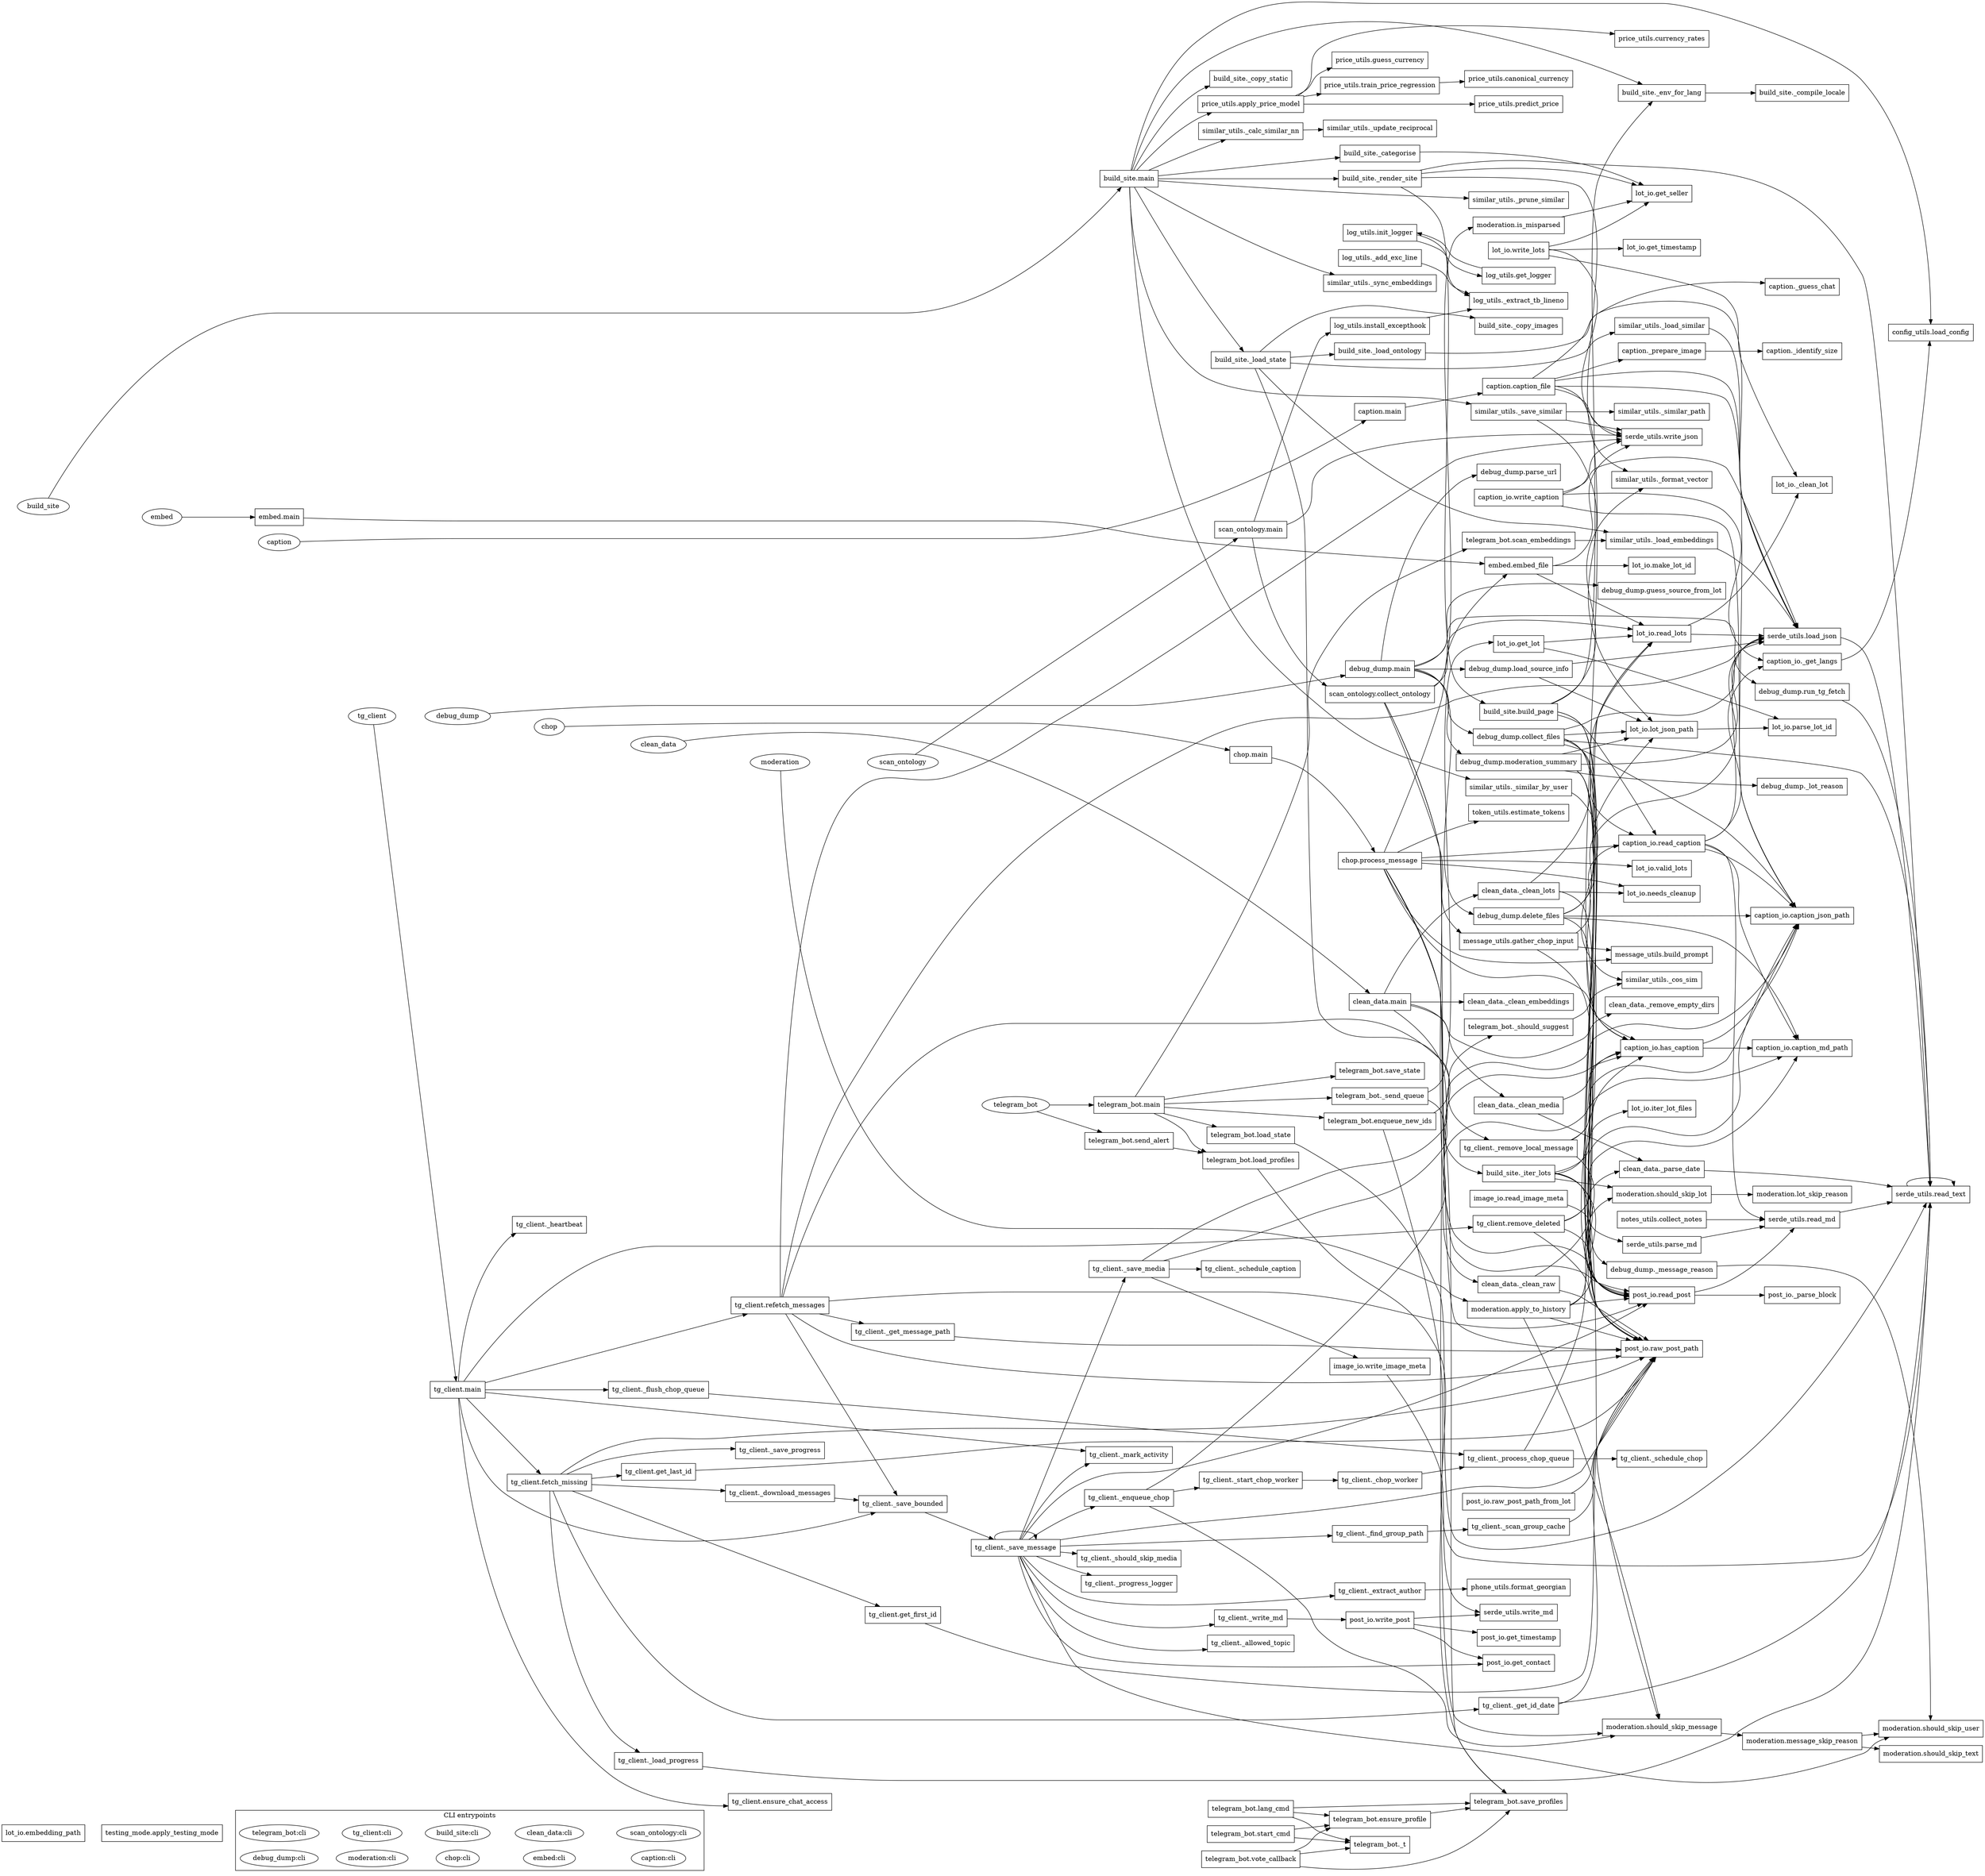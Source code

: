 digraph callgraph {
	graph [rankdir=LR];
	subgraph cluster_cli {
		graph [label="CLI entrypoints",
			rank=same
		];
		"telegram_bot:cli"	[shape=ellipse,
			tooltip="Command line entrypoint"];
		"tg_client:cli"	[shape=ellipse,
			tooltip="Command line entrypoint"];
		"build_site:cli"	[shape=ellipse,
			tooltip="Command line entrypoint"];
		"clean_data:cli"	[shape=ellipse,
			tooltip="Command line entrypoint"];
		"scan_ontology:cli"	[shape=ellipse,
			tooltip="Command line entrypoint"];
		"debug_dump:cli"	[shape=ellipse,
			tooltip="Command line entrypoint"];
		"moderation:cli"	[shape=ellipse,
			tooltip="Command line entrypoint"];
		"chop:cli"	[shape=ellipse,
			tooltip="Command line entrypoint"];
		"embed:cli"	[shape=ellipse,
			tooltip="Command line entrypoint"];
		"caption:cli"	[shape=ellipse,
			tooltip="Command line entrypoint"];
	}
	"post_io._parse_block"	[shape=box,
		tooltip="Return metadata dict and remaining body from ``text``."];
	"post_io.get_contact"	[shape=box,
		tooltip="Return a contact identifier from ``meta`` or ``None`` when missing."];
	"post_io.get_timestamp"	[shape=box,
		tooltip="Return ``meta['date']`` as a timezone-aware ``datetime``."];
	"post_io.read_post"	[shape=box,
		tooltip="Return metadata dictionary and body text for ``path``."];
	"post_io.read_post" -> "post_io._parse_block"	[minlen=1];
	"serde_utils.read_md"	[shape=box,
		tooltip="Alias for :func:`read_text` used for Markdown files."];
	"post_io.read_post" -> "serde_utils.read_md";
	"post_io.write_post"	[shape=box,
		tooltip="Write metadata and body as a Markdown post."];
	"post_io.write_post" -> "post_io.get_contact";
	"post_io.write_post" -> "post_io.get_timestamp"	[minlen=1];
	"serde_utils.write_md"	[shape=box,
		tooltip="Write ``text`` to ``path`` ensuring a trailing newline."];
	"post_io.write_post" -> "serde_utils.write_md";
	"post_io.raw_post_path"	[shape=box,
		tooltip="Return absolute message path for ``rel`` under ``root``."];
	"post_io.raw_post_path_from_lot"	[shape=box,
		tooltip="Return raw post path referenced by ``lot`` or ``None``."];
	"post_io.raw_post_path_from_lot" -> "post_io.raw_post_path"	[minlen=1];
	"telegram_bot._t"	[shape=box,
		tooltip="Return ``text`` translated to ``lang`` using gettext files."];
	"telegram_bot.ensure_profile"	[shape=box,
		tooltip="Return profile for ``uid`` creating one if needed."];
	"telegram_bot.save_profiles"	[shape=box,
		tooltip="Write ``profiles`` to disk."];
	"telegram_bot.ensure_profile" -> "telegram_bot.save_profiles";
	"telegram_bot.load_profiles"	[shape=box,
		tooltip="Populate the global ``profiles`` mapping."];
	"serde_utils.read_text"	[shape=box,
		tooltip="Return file contents as UTF-8 or empty string when missing."];
	"telegram_bot.load_profiles" -> "serde_utils.read_text";
	"telegram_bot.load_state"	[shape=box,
		tooltip="Populate ``processed_ids`` from ``STATE_PATH``."];
	"telegram_bot.load_state" -> "serde_utils.read_text";
	"telegram_bot.save_state"	[shape=box];
	"telegram_bot.scan_embeddings"	[shape=box,
		tooltip="Load new embeddings and return list of new lot ids."];
	"similar_utils._load_embeddings"	[shape=box,
		tooltip="Return mapping of lot id to embedding vector."];
	"telegram_bot.scan_embeddings" -> "similar_utils._load_embeddings";
	"telegram_bot._should_suggest"	[shape=box];
	"similar_utils._cos_sim"	[shape=box,
		tooltip="Return cosine similarity between two embeddings."];
	"telegram_bot._should_suggest" -> "similar_utils._cos_sim";
	"telegram_bot.enqueue_new_ids"	[shape=box];
	"telegram_bot.enqueue_new_ids" -> "telegram_bot.save_profiles";
	"telegram_bot.enqueue_new_ids" -> "telegram_bot._should_suggest"	[minlen=1];
	"telegram_bot._send_queue"	[shape=box,
		tooltip="Send next lot from each user queue via ``app``."];
	"telegram_bot._send_queue" -> "telegram_bot.save_profiles";
	"lot_io.get_lot"	[shape=box,
		tooltip="Return the lot identified by ``lot_id`` or ``None`` when missing."];
	"telegram_bot._send_queue" -> "lot_io.get_lot";
	"telegram_bot.send_alert"	[shape=box,
		tooltip="Broadcast ``text`` to all registered users."];
	"telegram_bot.send_alert" -> "telegram_bot.load_profiles";
	"telegram_bot.start_cmd"	[shape=box,
		tooltip="Register the user and confirm startup."];
	"telegram_bot.start_cmd" -> "telegram_bot._t";
	"telegram_bot.start_cmd" -> "telegram_bot.ensure_profile";
	"telegram_bot.lang_cmd"	[shape=box,
		tooltip="Set preferred language or list available choices."];
	"telegram_bot.lang_cmd" -> "telegram_bot._t";
	"telegram_bot.lang_cmd" -> "telegram_bot.ensure_profile";
	"telegram_bot.lang_cmd" -> "telegram_bot.save_profiles";
	"telegram_bot.vote_callback"	[shape=box,
		tooltip="Handle inline button presses for lot feedback."];
	"telegram_bot.vote_callback" -> "telegram_bot._t";
	"telegram_bot.vote_callback" -> "telegram_bot.ensure_profile";
	"telegram_bot.vote_callback" -> "telegram_bot.save_profiles";
	"telegram_bot.main"	[shape=box,
		tooltip="Run the Telegram recommendation bot."];
	"telegram_bot.main" -> "telegram_bot.load_profiles";
	"telegram_bot.main" -> "telegram_bot.load_state"	[minlen=1];
	"telegram_bot.main" -> "telegram_bot.save_state"	[minlen=2];
	"telegram_bot.main" -> "telegram_bot.scan_embeddings"	[minlen=3];
	"telegram_bot.main" -> "telegram_bot.enqueue_new_ids";
	"telegram_bot.main" -> "telegram_bot._send_queue";
	"token_utils.estimate_tokens"	[shape=box,
		tooltip="Return a naive token count approximation."];
	"tg_client._mark_activity"	[shape=box,
		tooltip="Update ``_last_event`` to the current time."];
	"tg_client._heartbeat"	[shape=box,
		tooltip="Periodically log a heartbeat and warn if idle for too long."];
	"tg_client._progress_logger"	[shape=box,
		tooltip="Return a progress callback that logs received bytes."];
	"tg_client._write_md"	[shape=box,
		tooltip="Helper to store a raw post in Markdown format."];
	"tg_client._write_md" -> "post_io.write_post";
	"tg_client._scan_group_cache"	[shape=box,
		tooltip="Build group_id -> Path mapping for ``chat`` quickly."];
	"tg_client._scan_group_cache" -> "post_io.raw_post_path";
	"tg_client._find_group_path"	[shape=box,
		tooltip="Return stored message path for ``group_id`` if known."];
	"tg_client._find_group_path" -> "tg_client._scan_group_cache"	[minlen=1];
	"tg_client._get_message_path"	[shape=box,
		tooltip="Return path of stored message ``msg_id`` in ``chat`` if any."];
	"tg_client._get_message_path" -> "post_io.raw_post_path";
	"tg_client._should_skip_media"	[shape=box,
		tooltip="Return reason string if ``msg`` media should be skipped."];
	"tg_client._allowed_topic"	[shape=box,
		tooltip="Return ``True`` if ``msg`` belongs to an allowed forum topic."];
	"tg_client._extract_author"	[shape=box,
		tooltip="Return a metadata dictionary describing the message author."];
	"phone_utils.format_georgian"	[shape=box,
		tooltip="Return ``phone`` in ``+995...`` format if possible."];
	"tg_client._extract_author" -> "phone_utils.format_georgian"	[minlen=1];
	"tg_client._schedule_caption"	[shape=box,
		tooltip="Run captioning in a separate process so downloads continue."];
	"tg_client._schedule_chop"	[shape=box,
		tooltip="Run lot extraction in a separate process."];
	"tg_client._enqueue_chop"	[shape=box,
		tooltip="Queue ``path`` for chopping once captions are available."];
	"tg_client._start_chop_worker"	[shape=box,
		tooltip="Ensure the chop queue worker task is running."];
	"tg_client._enqueue_chop" -> "tg_client._start_chop_worker"	[minlen=1];
	"caption_io.has_caption"	[shape=box,
		tooltip="Return ``True`` when any caption exists for ``image``."];
	"tg_client._enqueue_chop" -> "caption_io.has_caption";
	"moderation.should_skip_message"	[shape=box,
		tooltip="Return ``True`` when the raw Telegram message should be ignored."];
	"tg_client._enqueue_chop" -> "moderation.should_skip_message";
	"tg_client._chop_worker"	[shape=box,
		tooltip="Background task processing ``_CHOP_QUEUE``."];
	"tg_client._start_chop_worker" -> "tg_client._chop_worker"	[minlen=1];
	"tg_client._process_chop_queue"	[shape=box,
		tooltip="Check queued posts and chop cooled down ones."];
	"tg_client._process_chop_queue" -> "tg_client._schedule_chop"	[minlen=1];
	"tg_client._process_chop_queue" -> "caption_io.has_caption";
	"tg_client._chop_worker" -> "tg_client._process_chop_queue";
	"tg_client._flush_chop_queue"	[shape=box,
		tooltip="Run the chop worker until the queue is empty and cancel it."];
	"tg_client._flush_chop_queue" -> "tg_client._process_chop_queue";
	"tg_client._get_id_date"	[shape=box,
		tooltip="Return the stored date for ``msg_id`` in ``chat`` if available."];
	"tg_client._get_id_date" -> "post_io.raw_post_path";
	"tg_client._get_id_date" -> "serde_utils.read_text";
	"tg_client._load_progress"	[shape=box,
		tooltip="Return saved resume timestamp for ``chat`` if available."];
	"tg_client._load_progress" -> "serde_utils.read_text";
	"tg_client._save_progress"	[shape=box,
		tooltip="Persist resume timestamp for ``chat`` to ``STATE_DIR``."];
	"tg_client.get_first_id"	[shape=box,
		tooltip="Return the smallest saved message id for ``chat``."];
	"tg_client.get_first_id" -> "post_io.raw_post_path";
	"tg_client.get_last_id"	[shape=box,
		tooltip="Return the highest saved message id for ``chat``."];
	"tg_client.get_last_id" -> "post_io.raw_post_path";
	"tg_client._save_message"	[shape=box,
		tooltip="Write ``msg`` to disk with metadata and any media references.

Returns the path of the stored message or ``None`` when skipped."];
	"tg_client._save_message" -> "post_io.get_contact";
	"tg_client._save_message" -> "post_io.read_post";
	"tg_client._save_message" -> "post_io.raw_post_path";
	"tg_client._save_message" -> "tg_client._mark_activity";
	"tg_client._save_message" -> "tg_client._progress_logger"	[minlen=1];
	"tg_client._save_message" -> "tg_client._write_md"	[minlen=2];
	"tg_client._save_message" -> "tg_client._find_group_path"	[minlen=3];
	"tg_client._save_message" -> "tg_client._should_skip_media"	[minlen=1];
	"tg_client._save_message" -> "tg_client._allowed_topic"	[minlen=2];
	"tg_client._save_message" -> "tg_client._extract_author"	[minlen=3];
	"tg_client._save_message" -> "tg_client._enqueue_chop";
	"tg_client._save_message" -> "tg_client._save_message";
	"tg_client._save_media"	[shape=box,
		tooltip="Store ``data`` and return relative file path."];
	"tg_client._save_message" -> "tg_client._save_media";
	"moderation.should_skip_user"	[shape=box,
		tooltip="Return ``True`` if ``username`` is blacklisted."];
	"tg_client._save_message" -> "moderation.should_skip_user";
	"tg_client._save_media" -> "tg_client._schedule_caption"	[minlen=1];
	"caption_io.caption_json_path"	[shape=box,
		tooltip="Return new-style caption path for ``image``."];
	"tg_client._save_media" -> "caption_io.caption_json_path";
	"tg_client._save_media" -> "caption_io.has_caption";
	"image_io.write_image_meta"	[shape=box,
		tooltip="Write ``meta`` to ``path.with_suffix('.md')``."];
	"tg_client._save_media" -> "image_io.write_image_meta"	[minlen=2];
	"tg_client._save_bounded"	[shape=box,
		tooltip="Run ``_save_message`` under the global semaphore and return path."];
	"tg_client._save_bounded" -> "tg_client._save_message";
	"tg_client._remove_local_message"	[shape=box,
		tooltip="Delete ``path`` and related media if the post no longer exists."];
	"tg_client._remove_local_message" -> "post_io.read_post";
	"tg_client._remove_local_message" -> "caption_io.caption_json_path";
	"caption_io.caption_md_path"	[shape=box,
		tooltip="Return legacy Markdown caption path for ``image``."];
	"tg_client._remove_local_message" -> "caption_io.caption_md_path";
	"tg_client._download_messages"	[shape=box,
		tooltip="Save ``messages`` with a progress bar and return count saved."];
	"tg_client._download_messages" -> "tg_client._save_bounded";
	"tg_client.ensure_chat_access"	[shape=box,
		tooltip="Join chats listed in ``CHATS`` if not already joined."];
	"tg_client.refetch_messages"	[shape=box,
		tooltip="Re-fetch posts that failed parsing or are empty."];
	"tg_client.refetch_messages" -> "post_io.read_post";
	"tg_client.refetch_messages" -> "post_io.raw_post_path";
	"tg_client.refetch_messages" -> "tg_client._get_message_path"	[minlen=1];
	"tg_client.refetch_messages" -> "tg_client._save_bounded";
	"tg_client.refetch_messages" -> "tg_client._remove_local_message";
	"serde_utils.load_json"	[shape=box,
		tooltip="Return parsed JSON or ``None`` when invalid."];
	"tg_client.refetch_messages" -> "serde_utils.load_json";
	"serde_utils.write_json"	[shape=box,
		tooltip="Serialise ``data`` to ``path`` with standard options."];
	"tg_client.refetch_messages" -> "serde_utils.write_json";
	"tg_client.fetch_missing"	[shape=box,
		tooltip="Pull new messages and back-fill history until fully synced."];
	"tg_client.fetch_missing" -> "post_io.raw_post_path";
	"tg_client.fetch_missing" -> "tg_client._get_id_date";
	"tg_client.fetch_missing" -> "tg_client._load_progress"	[minlen=1];
	"tg_client.fetch_missing" -> "tg_client._save_progress"	[minlen=2];
	"tg_client.fetch_missing" -> "tg_client.get_first_id"	[minlen=3];
	"tg_client.fetch_missing" -> "tg_client.get_last_id"	[minlen=1];
	"tg_client.fetch_missing" -> "tg_client._download_messages"	[minlen=2];
	"tg_client.remove_deleted"	[shape=box,
		tooltip="Delete locally stored messages removed from Telegram recently."];
	"tg_client.remove_deleted" -> "post_io.read_post";
	"tg_client.remove_deleted" -> "post_io.raw_post_path";
	"tg_client.remove_deleted" -> "caption_io.caption_json_path";
	"tg_client.remove_deleted" -> "caption_io.caption_md_path";
	"tg_client.main"	[shape=box,
		tooltip="Synchronize configured chats and optional live updates."];
	"tg_client.main" -> "tg_client._mark_activity";
	"tg_client.main" -> "tg_client._heartbeat"	[minlen=1];
	"tg_client.main" -> "tg_client._flush_chop_queue"	[minlen=2];
	"tg_client.main" -> "tg_client._save_bounded";
	"tg_client.main" -> "tg_client.ensure_chat_access"	[minlen=3];
	"tg_client.main" -> "tg_client.refetch_messages";
	"tg_client.main" -> "tg_client.fetch_missing";
	"tg_client.main" -> "tg_client.remove_deleted";
	"lot_io._clean_lot"	[shape=box,
		tooltip="Return ``lot`` without empty or null fields."];
	"lot_io.valid_lots"	[shape=box,
		tooltip="Return ``True`` when every lot contains the required translations."];
	"lot_io.needs_cleanup"	[shape=box,
		tooltip="Return ``True`` when ``clean_data`` would drop ``lots``."];
	"lot_io.get_seller"	[shape=box,
		tooltip="Return the seller identifier or ``None`` when missing."];
	"lot_io.get_timestamp"	[shape=box,
		tooltip="Return ``lot['timestamp']`` as a timezone-aware ``datetime``."];
	"lot_io.read_lots"	[shape=box,
		tooltip="Return a list of lots from ``path`` or ``None`` when invalid."];
	"lot_io.read_lots" -> "lot_io._clean_lot";
	"lot_io.read_lots" -> "serde_utils.load_json";
	"lot_io.write_lots"	[shape=box,
		tooltip="Write lots to ``path`` using consistent JSON formatting."];
	"lot_io.write_lots" -> "lot_io._clean_lot";
	"lot_io.write_lots" -> "lot_io.get_seller";
	"lot_io.write_lots" -> "lot_io.get_timestamp"	[minlen=1];
	"lot_io.write_lots" -> "serde_utils.write_json";
	"lot_io.make_lot_id"	[shape=box,
		tooltip="Return lot id string for ``rel`` and ``index``.

``rel`` is the JSON file path relative to the ``data/lots`` directory
without the ``\
.json`` suffix."];
	"lot_io.parse_lot_id"	[shape=box,
		tooltip="Return ``(relative_path, index)`` extracted from ``lot_id``."];
	"lot_io.lot_json_path"	[shape=box,
		tooltip="Return full JSON path for ``lot_id`` given ``root`` directory."];
	"lot_io.lot_json_path" -> "lot_io.parse_lot_id";
	"lot_io.embedding_path"	[shape=box,
		tooltip="Return embedding file path for ``lot_path``."];
	"testing_mode.apply_testing_mode"	[shape=box,
		tooltip="Tweak environment variables when ``TEST_MODE`` is set."];
	"lot_io.embedding_path" -> "testing_mode.apply_testing_mode"	[style=invis];
	"lot_io.iter_lot_files"	[shape=box,
		tooltip="Return ``*.json`` files under ``root``.

When ``newest_first`` is ``True`` the result is ordered by modification
time with the most \
recently changed files first.  Both ``build_site.py`` and
``pending_embed.py`` rely on this helper so they scan the lot directory \
in
the same order."];
	"lot_io.get_lot" -> "lot_io.read_lots";
	"lot_io.get_lot" -> "lot_io.parse_lot_id";
	"caption_io._get_langs"	[shape=box,
		tooltip="Return configured languages, caching the result."];
	"config_utils.load_config"	[shape=box,
		tooltip="Return the ``config`` module or exit with a helpful message.

When running the scripts directly from ``src/`` the repository root \
isn't on
``sys.path`` and ``config.py`` can't be imported.  Try adding the parent
directory before failing so the configuration \
can live alongside
``config.example.py`` in the project root."];
	"caption_io._get_langs" -> "config_utils.load_config";
	"caption_io.has_caption" -> "caption_io.caption_json_path";
	"caption_io.has_caption" -> "caption_io.caption_md_path";
	"caption_io.read_caption"	[shape=box,
		tooltip="Return caption for ``image`` in ``lang`` or empty string when missing."];
	"caption_io.read_caption" -> "caption_io._get_langs";
	"caption_io.read_caption" -> "caption_io.caption_json_path";
	"caption_io.read_caption" -> "caption_io.caption_md_path";
	"caption_io.read_caption" -> "serde_utils.read_md";
	"caption_io.read_caption" -> "serde_utils.load_json";
	"caption_io.write_caption"	[shape=box,
		tooltip="Write ``text`` as ``lang`` caption for ``image``."];
	"caption_io.write_caption" -> "caption_io._get_langs";
	"caption_io.write_caption" -> "caption_io.caption_json_path";
	"caption_io.write_caption" -> "serde_utils.load_json";
	"caption_io.write_caption" -> "serde_utils.write_json";
	"build_site._load_ontology"	[shape=box,
		tooltip="Return sorted field list from ``ONTOLOGY`` or empty list when missing."];
	"build_site._load_ontology" -> "serde_utils.load_json";
	"build_site._compile_locale"	[shape=box,
		tooltip="Compile ``lang`` gettext catalogue when out of date."];
	"build_site._env_for_lang"	[shape=box,
		tooltip="Return Jinja environment configured for ``lang``."];
	"build_site._env_for_lang" -> "build_site._compile_locale"	[minlen=1];
	"build_site._iter_lots"	[shape=box,
		tooltip="Return all lots ready for rendering."];
	"build_site._iter_lots" -> "post_io.read_post";
	"build_site._iter_lots" -> "post_io.raw_post_path";
	"build_site._iter_lots" -> "lot_io.read_lots";
	"build_site._iter_lots" -> "lot_io.iter_lot_files"	[minlen=1];
	"build_site._iter_lots" -> "moderation.should_skip_message";
	"moderation.should_skip_lot"	[shape=box,
		tooltip="Return ``True`` when the lot fails additional checks."];
	"build_site._iter_lots" -> "moderation.should_skip_lot";
	"build_site._copy_images"	[shape=box,
		tooltip="Copy media referenced by ``lots`` into ``VIEWS_DIR``."];
	"build_site._copy_static"	[shape=box,
		tooltip="Copy CSS and JS so generated pages are standalone."];
	"build_site._load_state"	[shape=box,
		tooltip="Return ontology fields, embeddings, lots and similarity cache."];
	"build_site._load_state" -> "build_site._load_ontology"	[minlen=1];
	"build_site._load_state" -> "build_site._iter_lots";
	"build_site._load_state" -> "build_site._copy_images"	[minlen=2];
	"build_site._load_state" -> "similar_utils._load_embeddings";
	"similar_utils._load_similar"	[shape=box,
		tooltip="Return cached similar lots mapping."];
	"build_site._load_state" -> "similar_utils._load_similar"	[minlen=3];
	"build_site._categorise"	[shape=box,
		tooltip="Return category info and recent lot list."];
	"build_site._categorise" -> "lot_io.get_seller";
	"build_site._render_site"	[shape=box,
		tooltip="Render all HTML pages for ``lots`` using cached templates."];
	"build_site._render_site" -> "lot_io.get_seller";
	"build_site.build_page"	[shape=box,
		tooltip="Render ``lot`` into separate HTML files for every language."];
	"build_site._render_site" -> "build_site.build_page";
	"build_site._render_site" -> "serde_utils.read_text";
	"similar_utils._format_vector"	[shape=box,
		tooltip="Return compact JSON representation for ``vec``."];
	"build_site._render_site" -> "similar_utils._format_vector";
	"build_site.build_page" -> "post_io.read_post";
	"build_site.build_page" -> "post_io.raw_post_path";
	"build_site.build_page" -> "caption_io.read_caption";
	"build_site.build_page" -> "build_site._env_for_lang";
	"build_site.build_page" -> "similar_utils._format_vector";
	"build_site.main"	[shape=box,
		tooltip="Build the static site under ``VIEWS_DIR``."];
	"build_site.main" -> "build_site._env_for_lang";
	"build_site.main" -> "build_site._copy_static"	[minlen=1];
	"build_site.main" -> "build_site._load_state";
	"build_site.main" -> "build_site._categorise"	[minlen=2];
	"build_site.main" -> "build_site._render_site";
	"build_site.main" -> "config_utils.load_config";
	"similar_utils._save_similar"	[shape=box,
		tooltip="Write ``sim_map`` to ``SIMILAR_DIR`` mirroring ``LOTS_DIR`` layout."];
	"build_site.main" -> "similar_utils._save_similar";
	"similar_utils._prune_similar"	[shape=box,
		tooltip="Drop cache entries referring to ids not in ``valid_ids``."];
	"build_site.main" -> "similar_utils._prune_similar"	[minlen=3];
	"similar_utils._calc_similar_nn"	[shape=box,
		tooltip="Fill ``sim_map`` for ``new_ids`` using a nearest neighbour search.

``vec_ids`` lists all lots that have an embedding.  ``new_ids`` \
is a subset
for which we still need recommendations.  We gather vectors for
``vec_ids`` and use ``NearestNeighbors`` from scikit-learn \
to find the
closest items.  Embeddings of lots without a vector are skipped."];
	"build_site.main" -> "similar_utils._calc_similar_nn"	[minlen=1];
	"similar_utils._sync_embeddings"	[shape=box,
		tooltip="Drop lots or vectors that do not match and return cleaned data."];
	"build_site.main" -> "similar_utils._sync_embeddings"	[minlen=2];
	"similar_utils._similar_by_user"	[shape=box,
		tooltip="Return map of lot id to other lots from the same user."];
	"build_site.main" -> "similar_utils._similar_by_user"	[minlen=3];
	"price_utils.apply_price_model"	[shape=box,
		tooltip="Predict prices in USD and guess missing currencies."];
	"build_site.main" -> "price_utils.apply_price_model";
	"testing_mode.apply_testing_mode" -> "telegram_bot:cli"	[style=invis];
	"message_utils.build_prompt"	[shape=box,
		tooltip="Return prompt combining message text with captioned file names."];
	"message_utils.gather_chop_input"	[shape=box,
		tooltip="Return the exact text fed to the lot parser for ``msg_path``."];
	"message_utils.gather_chop_input" -> "post_io.read_post";
	"message_utils.gather_chop_input" -> "caption_io.read_caption";
	"message_utils.gather_chop_input" -> "message_utils.build_prompt";
	"clean_data._parse_date"	[shape=box,
		tooltip="Return the ``date`` field from a markdown file if present."];
	"clean_data._parse_date" -> "serde_utils.read_text";
	"clean_data._clean_raw"	[shape=box,
		tooltip="Delete raw posts older than ``cutoff``."];
	"clean_data._clean_raw" -> "post_io.raw_post_path";
	"clean_data._clean_raw" -> "clean_data._parse_date";
	"clean_data._clean_media"	[shape=box,
		tooltip="Remove unused media files older than ``cutoff``."];
	"clean_data._clean_media" -> "caption_io.has_caption";
	"clean_data._clean_media" -> "clean_data._parse_date";
	"clean_data._clean_lots"	[shape=box,
		tooltip="Drop lots missing translations or source posts."];
	"clean_data._clean_lots" -> "post_io.raw_post_path";
	"clean_data._clean_lots" -> "lot_io.needs_cleanup";
	"clean_data._clean_lots" -> "lot_io.read_lots";
	"clean_data._clean_embeddings"	[shape=box,
		tooltip="Delete embedding files when the matching lot JSON is absent."];
	"clean_data._remove_empty_dirs"	[shape=box,
		tooltip="Recursively remove empty folders under ``root``."];
	"clean_data.main"	[shape=box,
		tooltip="Clean up old or inconsistent files across data directories."];
	"clean_data.main" -> "clean_data._clean_raw";
	"clean_data.main" -> "clean_data._clean_media";
	"clean_data.main" -> "clean_data._clean_lots";
	"clean_data.main" -> "clean_data._clean_embeddings"	[minlen=1];
	"clean_data.main" -> "clean_data._remove_empty_dirs"	[minlen=2];
	"notes_utils.collect_notes"	[shape=box,
		tooltip="Return combined notes if ``notes/`` exists."];
	"notes_utils.collect_notes" -> "serde_utils.read_md"	[minlen=1];
	"scan_ontology.collect_ontology"	[shape=box,
		tooltip="Return counts per field, value counters, misparsed lots and broken metadata."];
	"scan_ontology.collect_ontology" -> "post_io.read_post";
	"scan_ontology.collect_ontology" -> "post_io.raw_post_path";
	"scan_ontology.collect_ontology" -> "lot_io.read_lots";
	"scan_ontology.collect_ontology" -> "message_utils.gather_chop_input";
	"moderation.is_misparsed"	[shape=box,
		tooltip="Return ``True`` for obviously invalid lots or source posts."];
	"scan_ontology.collect_ontology" -> "moderation.is_misparsed"	[minlen=1];
	"scan_ontology.main"	[shape=box];
	"scan_ontology.main" -> "scan_ontology.collect_ontology";
	"scan_ontology.main" -> "serde_utils.write_json";
	"log_utils.install_excepthook"	[shape=box,
		tooltip="Redirect uncaught exceptions to ``logger.exception``."];
	"scan_ontology.main" -> "log_utils.install_excepthook"	[minlen=1];
	"debug_dump.parse_url"	[shape=box,
		tooltip="Return ``(lot_id, lang)`` extracted from ``url``."];
	"debug_dump.guess_source_from_lot"	[shape=box,
		tooltip="Guess ``(chat, message_id)`` directly from ``lot_id``."];
	"debug_dump.load_source_info"	[shape=box,
		tooltip="Return ``(chat, message_id)`` for ``lot_id`` if available."];
	"debug_dump.load_source_info" -> "lot_io.lot_json_path";
	"debug_dump.load_source_info" -> "serde_utils.load_json";
	"debug_dump.run_tg_fetch"	[shape=box,
		tooltip="Run ``tg_client.py --fetch`` and return combined logs."];
	"debug_dump.run_tg_fetch" -> "serde_utils.read_text";
	"debug_dump.collect_files"	[shape=box,
		tooltip="Return ``[(name, content), ...]`` for files related to ``lot_id``."];
	"debug_dump.collect_files" -> "post_io.raw_post_path";
	"debug_dump.collect_files" -> "lot_io.lot_json_path";
	"debug_dump.collect_files" -> "caption_io.caption_json_path";
	"debug_dump.collect_files" -> "caption_io.has_caption";
	"debug_dump.collect_files" -> "caption_io.read_caption";
	"debug_dump.collect_files" -> "serde_utils.read_text";
	"debug_dump.collect_files" -> "serde_utils.load_json";
	"debug_dump.delete_files"	[shape=box,
		tooltip="Remove files related to ``lot_id`` from the filesystem."];
	"debug_dump.delete_files" -> "post_io.raw_post_path";
	"debug_dump.delete_files" -> "lot_io.lot_json_path";
	"debug_dump.delete_files" -> "caption_io.caption_json_path";
	"debug_dump.delete_files" -> "caption_io.caption_md_path";
	"debug_dump.delete_files" -> "serde_utils.load_json";
	"debug_dump._message_reason"	[shape=box,
		tooltip="Return explanation why a message would be skipped."];
	"debug_dump._message_reason" -> "moderation.should_skip_user";
	"debug_dump._lot_reason"	[shape=box,
		tooltip="Return explanation why ``lot`` would be skipped."];
	"debug_dump.moderation_summary"	[shape=box,
		tooltip="Return a multi-line summary of moderation checks for ``lot_id``."];
	"debug_dump.moderation_summary" -> "post_io.read_post";
	"debug_dump.moderation_summary" -> "post_io.raw_post_path";
	"debug_dump.moderation_summary" -> "lot_io.lot_json_path";
	"debug_dump.moderation_summary" -> "debug_dump._message_reason"	[minlen=1];
	"debug_dump.moderation_summary" -> "debug_dump._lot_reason"	[minlen=2];
	"debug_dump.moderation_summary" -> "serde_utils.load_json";
	"debug_dump.main"	[shape=box,
		tooltip="Collect log and data files related to a single lot."];
	"debug_dump.main" -> "debug_dump.parse_url"	[minlen=1];
	"debug_dump.main" -> "debug_dump.guess_source_from_lot"	[minlen=2];
	"debug_dump.main" -> "debug_dump.load_source_info";
	"debug_dump.main" -> "debug_dump.run_tg_fetch"	[minlen=3];
	"debug_dump.main" -> "debug_dump.collect_files";
	"debug_dump.main" -> "debug_dump.delete_files";
	"debug_dump.main" -> "debug_dump.moderation_summary";
	"serde_utils.read_text" -> "serde_utils.read_text";
	"serde_utils.read_md" -> "serde_utils.read_text";
	"serde_utils.parse_md"	[shape=box,
		tooltip="Return metadata dictionary and body text from ``path``."];
	"serde_utils.parse_md" -> "serde_utils.read_md";
	"serde_utils.load_json" -> "serde_utils.read_text";
	"moderation.should_skip_text"	[shape=box,
		tooltip="Return ``True`` if ``text`` contains banned phrases."];
	"moderation.message_skip_reason"	[shape=box,
		tooltip="Return the moderation reason for ``meta`` and ``text`` or ``None``."];
	"moderation.message_skip_reason" -> "moderation.should_skip_text"	[minlen=1];
	"moderation.message_skip_reason" -> "moderation.should_skip_user";
	"moderation.should_skip_message" -> "moderation.message_skip_reason";
	"moderation.lot_skip_reason"	[shape=box,
		tooltip="Return the moderation reason for ``lot`` or ``None``."];
	"moderation.should_skip_lot" -> "moderation.lot_skip_reason"	[minlen=1];
	"moderation.is_misparsed" -> "lot_io.get_seller";
	"moderation.apply_to_history"	[shape=box,
		tooltip="Remove processed lots now failing moderation."];
	"moderation.apply_to_history" -> "post_io.read_post";
	"moderation.apply_to_history" -> "post_io.raw_post_path";
	"moderation.apply_to_history" -> "lot_io.read_lots";
	"moderation.apply_to_history" -> "moderation.should_skip_message";
	"moderation.apply_to_history" -> "moderation.should_skip_lot";
	"chop.process_message"	[shape=box,
		tooltip="Extract lots from ``msg_path`` and save them under ``LOTS_DIR``."];
	"chop.process_message" -> "post_io.read_post";
	"chop.process_message" -> "token_utils.estimate_tokens"	[minlen=1];
	"chop.process_message" -> "lot_io.valid_lots"	[minlen=2];
	"chop.process_message" -> "lot_io.needs_cleanup";
	"chop.process_message" -> "caption_io.has_caption";
	"chop.process_message" -> "caption_io.read_caption";
	"chop.process_message" -> "message_utils.build_prompt";
	"chop.process_message" -> "moderation.should_skip_message";
	"embed.embed_file"	[shape=box,
		tooltip="Embed ``path`` and write the result beside it under ``EMBED_DIR``."];
	"chop.process_message" -> "embed.embed_file";
	"chop.main"	[shape=box,
		tooltip="Process a single message file passed on the command line."];
	"chop.main" -> "chop.process_message";
	"similar_utils._load_embeddings" -> "serde_utils.load_json";
	"similar_utils._similar_path"	[shape=box,
		tooltip="Return cache file path for ``lot_path`` under ``SIMILAR_DIR``."];
	"similar_utils._load_similar" -> "serde_utils.load_json";
	"similar_utils._save_similar" -> "lot_io.lot_json_path";
	"similar_utils._save_similar" -> "serde_utils.write_json";
	"similar_utils._save_similar" -> "similar_utils._similar_path"	[minlen=1];
	"similar_utils._update_reciprocal"	[shape=box,
		tooltip="Insert ``lot_id`` into caches of lots listed in ``sims`` if closer."];
	"similar_utils._calc_similar_nn" -> "similar_utils._update_reciprocal"	[minlen=1];
	"similar_utils._similar_by_user" -> "similar_utils._cos_sim";
	"log_utils._extract_tb_lineno"	[shape=box,
		tooltip="Return the last line number from a traceback."];
	"log_utils._add_exc_line"	[shape=box,
		tooltip="Attach ``line`` from traceback to structured log events."];
	"log_utils._add_exc_line" -> "log_utils._extract_tb_lineno"	[minlen=1];
	"log_utils.init_logger"	[shape=box,
		tooltip="Initialize logger writing to ``LOGFILE``.

``LOG_LEVEL`` may be set in ``config.py`` or via an environment
variable.  The level \
accepts ``DEBUG``, ``INFO`` or ``ERROR`` and
defaults to ``INFO``.  The function falls back to the standard
``logging`` module if ``\
structlog`` isn't available so the scripts
can still run in minimal environments."];
	"log_utils.init_logger" -> "log_utils._extract_tb_lineno";
	"log_utils.get_logger"	[shape=box,
		tooltip="Return the singleton logger instance."];
	"log_utils.init_logger" -> "log_utils.get_logger"	[minlen=1];
	"log_utils.get_logger" -> "log_utils.init_logger";
	"log_utils.install_excepthook" -> "log_utils._extract_tb_lineno";
	"embed.embed_file" -> "lot_io.read_lots";
	"embed.embed_file" -> "lot_io.make_lot_id"	[minlen=1];
	"embed.embed_file" -> "serde_utils.write_json";
	"embed.main"	[shape=box,
		tooltip="Embed the file given on the command line."];
	"embed.main" -> "embed.embed_file";
	"image_io.read_image_meta"	[shape=box,
		tooltip="Return metadata from ``path.with_suffix('.md')``."];
	"image_io.read_image_meta" -> "serde_utils.parse_md"	[minlen=1];
	"image_io.write_image_meta" -> "serde_utils.write_md";
	"caption._identify_size"	[shape=box,
		tooltip="Return ``(width, height)`` for ``path`` using ImageMagick."];
	"caption._prepare_image"	[shape=box,
		tooltip="Resize ``path`` and return the processed JPEG bytes."];
	"caption._prepare_image" -> "caption._identify_size"	[minlen=1];
	"caption._guess_chat"	[shape=box,
		tooltip="Return chat name for ``path`` relative to ``MEDIA_DIR``."];
	"caption.caption_file"	[shape=box,
		tooltip="Caption ``path`` with GPT-4o and save ``.caption.json`` beside it."];
	"caption.caption_file" -> "caption_io.caption_json_path";
	"caption.caption_file" -> "caption_io.has_caption";
	"caption.caption_file" -> "serde_utils.load_json";
	"caption.caption_file" -> "serde_utils.write_json";
	"caption.caption_file" -> "caption._prepare_image"	[minlen=1];
	"caption.caption_file" -> "caption._guess_chat"	[minlen=2];
	"caption.main"	[shape=box,
		tooltip="Caption a single image provided on the command line."];
	"caption.main" -> "caption.caption_file";
	"price_utils.canonical_currency"	[shape=box,
		tooltip="Return canonical currency code or ``None`` when unknown."];
	"price_utils.train_price_regression"	[shape=box,
		tooltip="Return ``(model, currency_map, counts)`` trained on ``lots``.

``lots`` must contain ``price`` and ``price:currency`` fields. Only \
lots with
embeddings present in ``id_to_vec`` are considered. Prices are regressed on
the logarithm scale so coefficients are interpretable \
as multiplicative
factors. ``USD`` is treated as the base currency so coefficients can be
interpreted as exchange rate multipliers. \
The returned ``counts`` dictionary
maps each currency to the number of training samples observed."];
	"price_utils.train_price_regression" -> "price_utils.canonical_currency"	[minlen=1];
	"price_utils.predict_price"	[shape=box,
		tooltip="Return predicted price for ``vec`` in ``currency``.

When ``model`` is ``None`` or ``vec`` is missing, ``None`` is returned."];
	"price_utils.currency_rates"	[shape=box,
		tooltip="Return estimated currency multipliers relative to the base.

The regression model learns one coefficient per currency dummy feature.  \
The
coefficient is the logarithm of the multiplier relative to USD."];
	"price_utils.guess_currency"	[shape=box,
		tooltip="Return currency with multiplier closest to ``price/pred_usd``.

``pred_usd`` is the predicted price in USD.  ``price`` is the numeric \
value
provided by the user without a currency.  The function compares the implied
multiplier ``price / pred_usd`` against the learnt \
exchange rates and picks
the closest match.  ``counts`` may be provided to ignore rarely seen
currencies when guessing.  Any currency \
with fewer than ``min_samples``
samples in the training set is skipped."];
	"price_utils.apply_price_model" -> "price_utils.train_price_regression"	[minlen=1];
	"price_utils.apply_price_model" -> "price_utils.predict_price"	[minlen=2];
	"price_utils.apply_price_model" -> "price_utils.currency_rates"	[minlen=3];
	"price_utils.apply_price_model" -> "price_utils.guess_currency"	[minlen=1];
	build_site:cli -> "build_site.main";
	build_site:cli -> embed:cli	[style=invis];
	embed:cli -> "embed.main"	[minlen=1];
	embed:cli -> caption:cli	[style=invis];
	caption:cli -> "caption.main"	[minlen=1];
	caption:cli -> tg_client:cli	[style=invis];
	tg_client:cli -> "tg_client.main";
	tg_client:cli -> debug_dump:cli	[style=invis];
	debug_dump:cli -> "debug_dump.main";
	debug_dump:cli -> chop:cli	[style=invis];
	chop:cli -> "chop.main"	[minlen=1];
	chop:cli -> clean_data:cli	[style=invis];
	clean_data:cli -> "clean_data.main";
	clean_data:cli -> moderation:cli	[style=invis];
	moderation:cli -> "moderation.apply_to_history";
	moderation:cli -> scan_ontology:cli	[style=invis];
	scan_ontology:cli -> "scan_ontology.main";
	scan_ontology:cli -> telegram_bot:cli	[style=invis];
	telegram_bot:cli -> "telegram_bot.send_alert"	[minlen=1];
	telegram_bot:cli -> "telegram_bot.main";
	"telegram_bot:cli" -> "tg_client:cli"	[style=invis];
	"tg_client:cli" -> "build_site:cli"	[style=invis];
	"build_site:cli" -> "clean_data:cli"	[style=invis];
	"clean_data:cli" -> "scan_ontology:cli"	[style=invis];
	"debug_dump:cli" -> "moderation:cli"	[style=invis];
	"moderation:cli" -> "chop:cli"	[style=invis];
	"chop:cli" -> "embed:cli"	[style=invis];
	"embed:cli" -> "caption:cli"	[style=invis];
}
